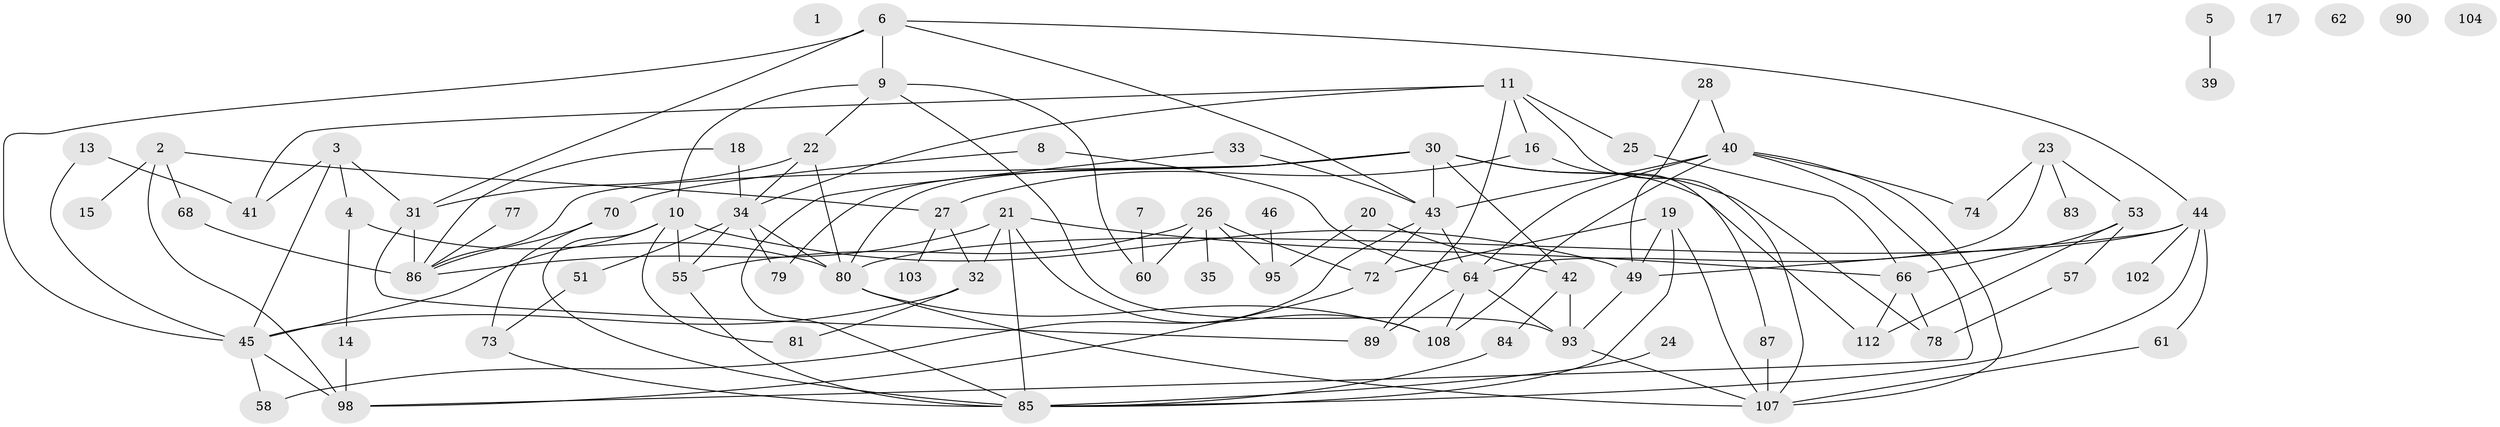 // original degree distribution, {1: 0.1592920353982301, 4: 0.1415929203539823, 3: 0.23893805309734514, 2: 0.23893805309734514, 5: 0.11504424778761062, 0: 0.035398230088495575, 6: 0.05309734513274336, 7: 0.017699115044247787}
// Generated by graph-tools (version 1.1) at 2025/41/03/06/25 10:41:21]
// undirected, 78 vertices, 130 edges
graph export_dot {
graph [start="1"]
  node [color=gray90,style=filled];
  1 [super="+75"];
  2 [super="+92"];
  3;
  4;
  5 [super="+106"];
  6 [super="+50"];
  7 [super="+37"];
  8 [super="+12"];
  9 [super="+52"];
  10 [super="+29"];
  11 [super="+54"];
  13 [super="+76"];
  14 [super="+67"];
  15;
  16;
  17;
  18;
  19 [super="+69"];
  20 [super="+56"];
  21;
  22 [super="+111"];
  23 [super="+65"];
  24;
  25 [super="+36"];
  26;
  27 [super="+88"];
  28;
  30 [super="+38"];
  31 [super="+71"];
  32;
  33;
  34 [super="+59"];
  35;
  39;
  40 [super="+109"];
  41 [super="+47"];
  42;
  43 [super="+48"];
  44 [super="+63"];
  45 [super="+91"];
  46;
  49;
  51;
  53 [super="+94"];
  55;
  57;
  58 [super="+82"];
  60;
  61 [super="+96"];
  62;
  64 [super="+110"];
  66 [super="+99"];
  68;
  70;
  72;
  73;
  74;
  77;
  78;
  79;
  80 [super="+97"];
  81;
  83;
  84;
  85 [super="+101"];
  86 [super="+105"];
  87;
  89;
  90;
  93;
  95;
  98 [super="+100"];
  102;
  103;
  104;
  107 [super="+113"];
  108;
  112;
  2 -- 15;
  2 -- 68;
  2 -- 98;
  2 -- 27;
  3 -- 4;
  3 -- 41;
  3 -- 45;
  3 -- 31;
  4 -- 14;
  4 -- 80;
  5 -- 39;
  6 -- 43;
  6 -- 9;
  6 -- 45;
  6 -- 31;
  6 -- 44;
  7 -- 60;
  8 -- 64;
  8 -- 70;
  9 -- 60;
  9 -- 93;
  9 -- 10;
  9 -- 22;
  10 -- 55 [weight=2];
  10 -- 81;
  10 -- 49;
  10 -- 45;
  10 -- 85;
  11 -- 16;
  11 -- 34;
  11 -- 107;
  11 -- 25;
  11 -- 89;
  11 -- 41;
  13 -- 45;
  13 -- 41;
  14 -- 98;
  16 -- 27;
  16 -- 87;
  18 -- 34;
  18 -- 86;
  19 -- 72;
  19 -- 85;
  19 -- 107;
  19 -- 49;
  20 -- 42;
  20 -- 95;
  21 -- 32;
  21 -- 66;
  21 -- 108;
  21 -- 85;
  21 -- 86;
  22 -- 31;
  22 -- 80;
  22 -- 34;
  23 -- 74;
  23 -- 83;
  23 -- 64;
  23 -- 53;
  24 -- 85;
  25 -- 66;
  26 -- 35;
  26 -- 55;
  26 -- 60;
  26 -- 72;
  26 -- 95;
  27 -- 32;
  27 -- 103;
  28 -- 40;
  28 -- 49;
  30 -- 78;
  30 -- 112;
  30 -- 86;
  30 -- 42;
  30 -- 79;
  30 -- 43;
  30 -- 80;
  31 -- 89;
  31 -- 86;
  32 -- 45;
  32 -- 81;
  33 -- 43;
  33 -- 85;
  34 -- 51;
  34 -- 79;
  34 -- 80;
  34 -- 55;
  40 -- 43;
  40 -- 74;
  40 -- 108;
  40 -- 64;
  40 -- 107;
  40 -- 98;
  42 -- 84;
  42 -- 93;
  43 -- 64;
  43 -- 72;
  43 -- 58;
  44 -- 49;
  44 -- 80;
  44 -- 85;
  44 -- 102;
  44 -- 61;
  45 -- 58;
  45 -- 98;
  46 -- 95;
  49 -- 93;
  51 -- 73;
  53 -- 57;
  53 -- 112;
  53 -- 66;
  55 -- 85;
  57 -- 78;
  61 -- 107;
  64 -- 89;
  64 -- 93;
  64 -- 108;
  66 -- 78;
  66 -- 112;
  68 -- 86;
  70 -- 73;
  70 -- 86;
  72 -- 98;
  73 -- 85;
  77 -- 86;
  80 -- 107;
  80 -- 108;
  84 -- 85;
  87 -- 107;
  93 -- 107;
}
